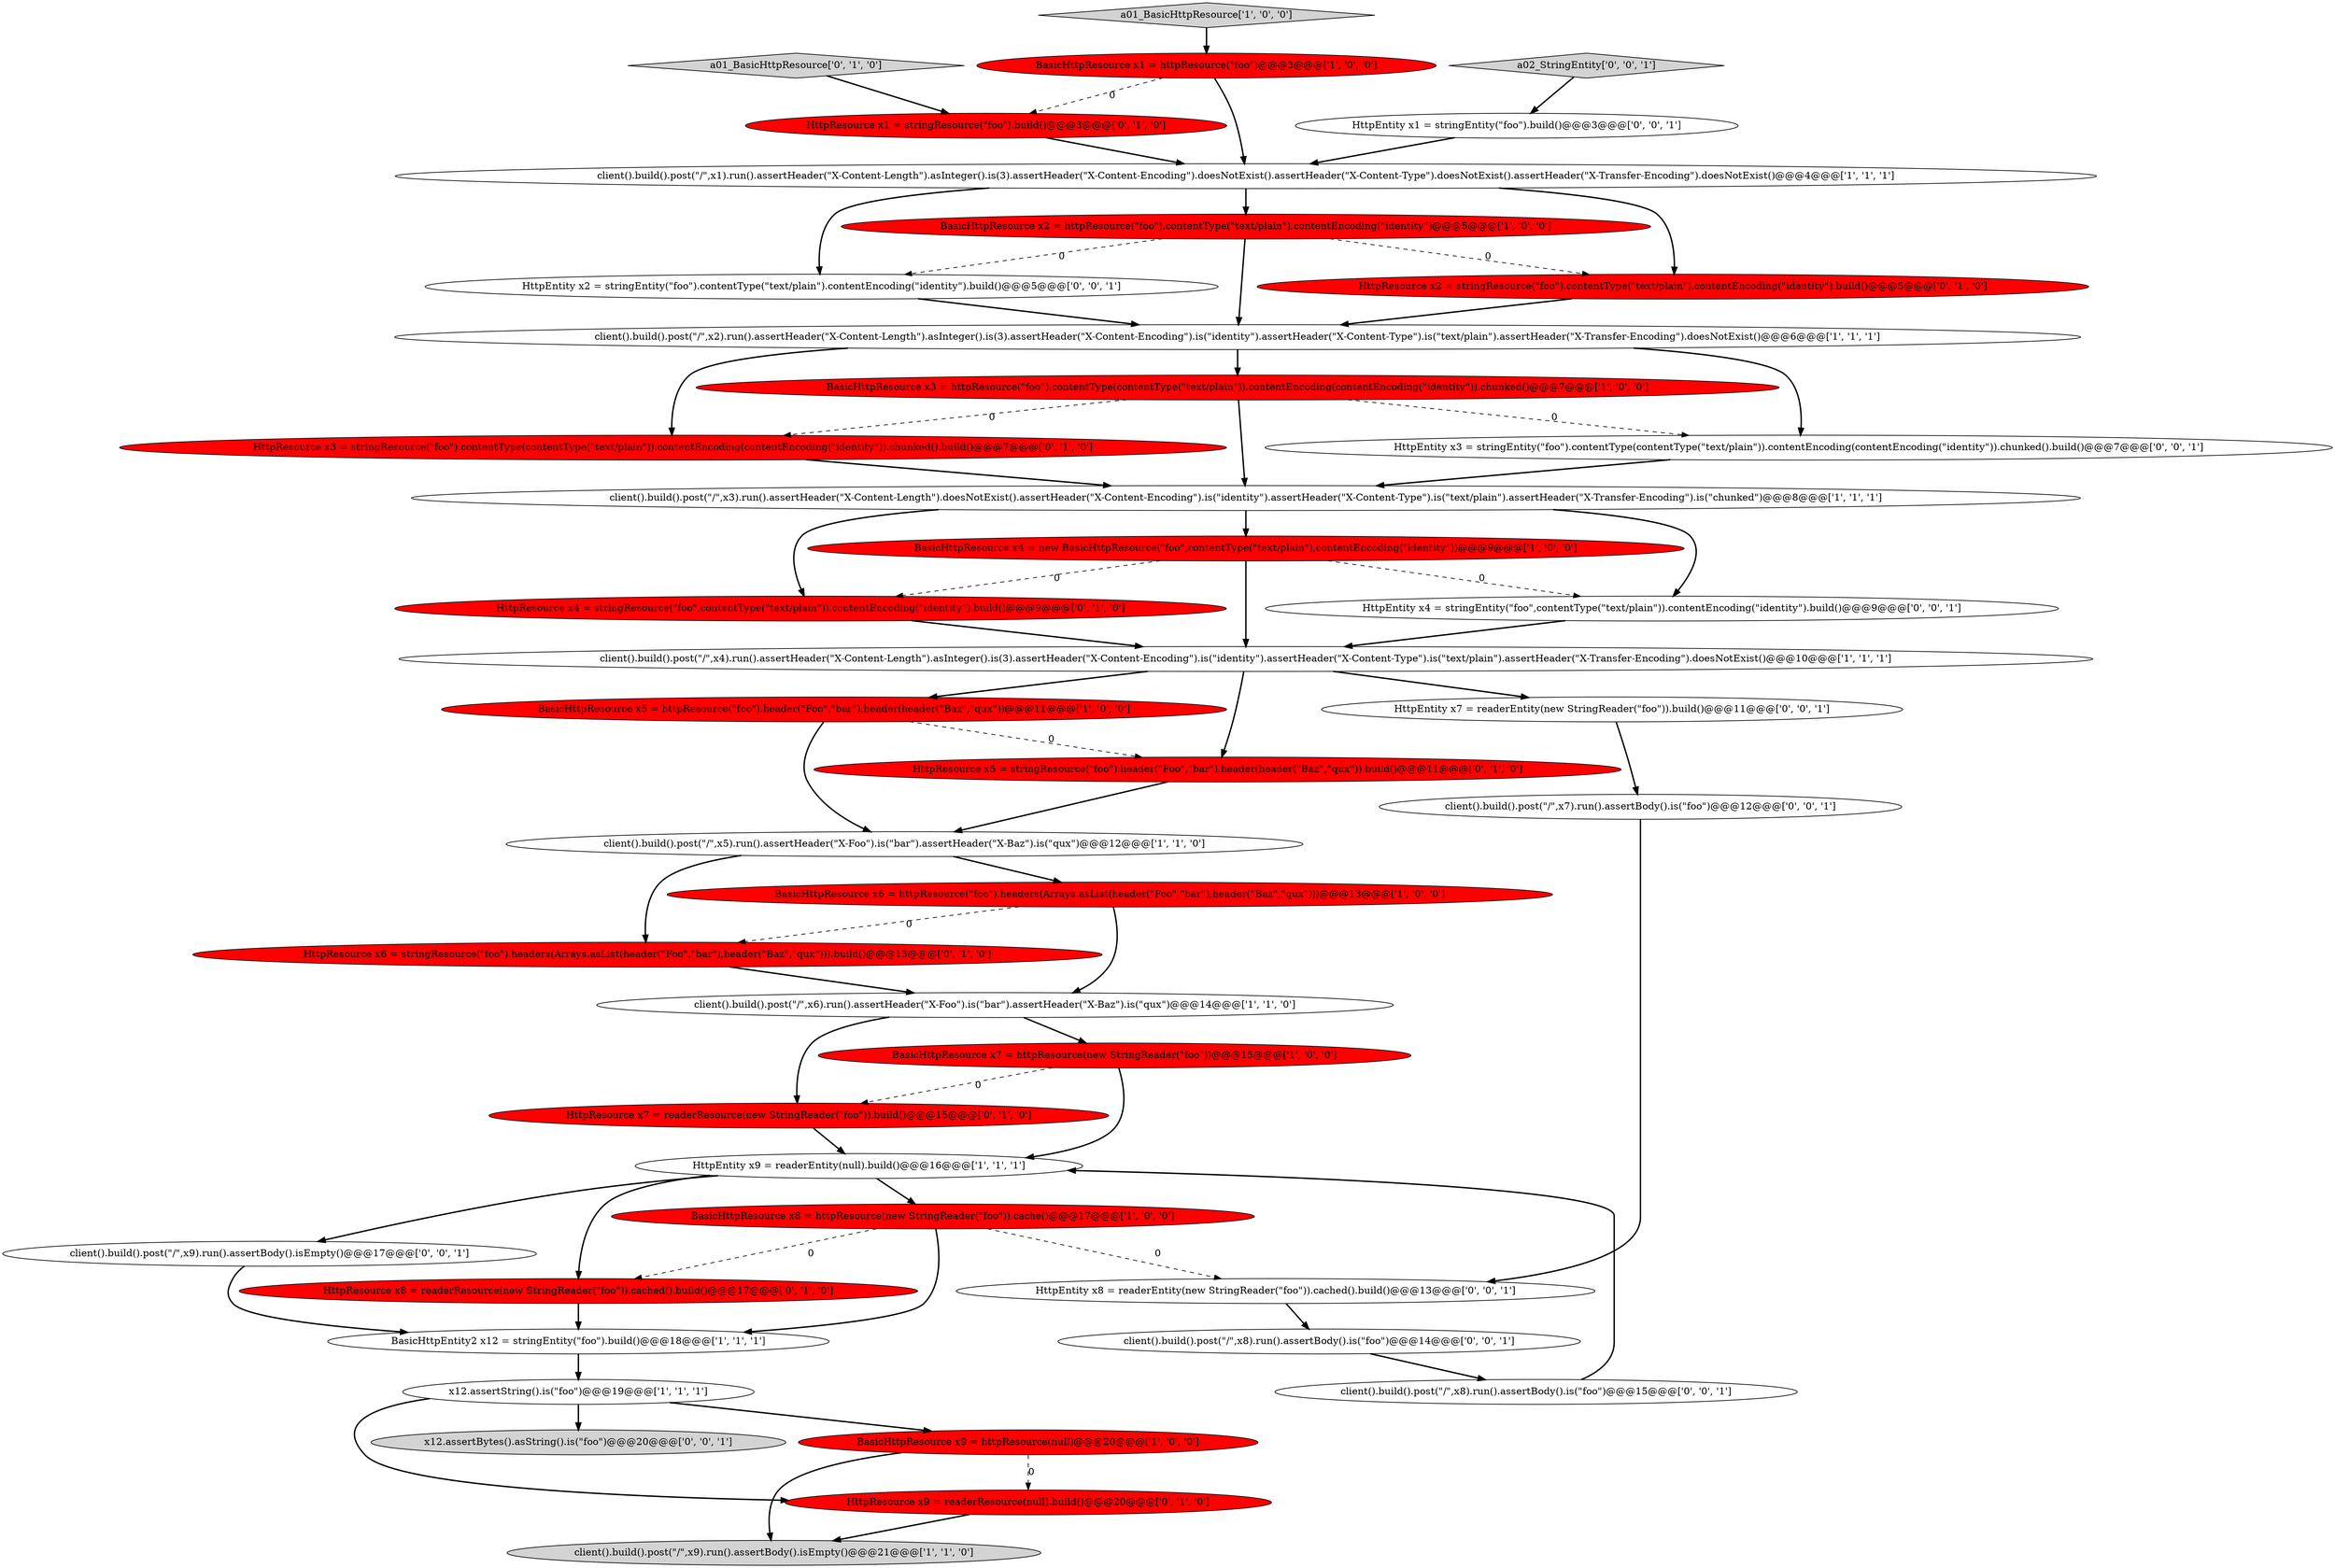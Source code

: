 digraph {
2 [style = filled, label = "x12.assertString().is(\"foo\")@@@19@@@['1', '1', '1']", fillcolor = white, shape = ellipse image = "AAA0AAABBB1BBB"];
27 [style = filled, label = "HttpResource x6 = stringResource(\"foo\").headers(Arrays.asList(header(\"Foo\",\"bar\"),header(\"Baz\",\"qux\"))).build()@@@13@@@['0', '1', '0']", fillcolor = red, shape = ellipse image = "AAA1AAABBB2BBB"];
7 [style = filled, label = "a01_BasicHttpResource['1', '0', '0']", fillcolor = lightgray, shape = diamond image = "AAA0AAABBB1BBB"];
15 [style = filled, label = "BasicHttpResource x5 = httpResource(\"foo\").header(\"Foo\",\"bar\").header(header(\"Baz\",\"qux\"))@@@11@@@['1', '0', '0']", fillcolor = red, shape = ellipse image = "AAA1AAABBB1BBB"];
25 [style = filled, label = "HttpResource x8 = readerResource(new StringReader(\"foo\")).cached().build()@@@17@@@['0', '1', '0']", fillcolor = red, shape = ellipse image = "AAA1AAABBB2BBB"];
13 [style = filled, label = "BasicHttpResource x9 = httpResource(null)@@@20@@@['1', '0', '0']", fillcolor = red, shape = ellipse image = "AAA1AAABBB1BBB"];
23 [style = filled, label = "HttpResource x7 = readerResource(new StringReader(\"foo\")).build()@@@15@@@['0', '1', '0']", fillcolor = red, shape = ellipse image = "AAA1AAABBB2BBB"];
26 [style = filled, label = "HttpResource x4 = stringResource(\"foo\",contentType(\"text/plain\")).contentEncoding(\"identity\").build()@@@9@@@['0', '1', '0']", fillcolor = red, shape = ellipse image = "AAA1AAABBB2BBB"];
5 [style = filled, label = "BasicHttpResource x7 = httpResource(new StringReader(\"foo\"))@@@15@@@['1', '0', '0']", fillcolor = red, shape = ellipse image = "AAA1AAABBB1BBB"];
41 [style = filled, label = "client().build().post(\"/\",x8).run().assertBody().is(\"foo\")@@@14@@@['0', '0', '1']", fillcolor = white, shape = ellipse image = "AAA0AAABBB3BBB"];
16 [style = filled, label = "client().build().post(\"/\",x1).run().assertHeader(\"X-Content-Length\").asInteger().is(3).assertHeader(\"X-Content-Encoding\").doesNotExist().assertHeader(\"X-Content-Type\").doesNotExist().assertHeader(\"X-Transfer-Encoding\").doesNotExist()@@@4@@@['1', '1', '1']", fillcolor = white, shape = ellipse image = "AAA0AAABBB1BBB"];
30 [style = filled, label = "client().build().post(\"/\",x7).run().assertBody().is(\"foo\")@@@12@@@['0', '0', '1']", fillcolor = white, shape = ellipse image = "AAA0AAABBB3BBB"];
32 [style = filled, label = "HttpEntity x7 = readerEntity(new StringReader(\"foo\")).build()@@@11@@@['0', '0', '1']", fillcolor = white, shape = ellipse image = "AAA0AAABBB3BBB"];
18 [style = filled, label = "BasicHttpResource x1 = httpResource(\"foo\")@@@3@@@['1', '0', '0']", fillcolor = red, shape = ellipse image = "AAA1AAABBB1BBB"];
40 [style = filled, label = "HttpEntity x1 = stringEntity(\"foo\").build()@@@3@@@['0', '0', '1']", fillcolor = white, shape = ellipse image = "AAA0AAABBB3BBB"];
4 [style = filled, label = "BasicHttpResource x6 = httpResource(\"foo\").headers(Arrays.asList(header(\"Foo\",\"bar\"),header(\"Baz\",\"qux\")))@@@13@@@['1', '0', '0']", fillcolor = red, shape = ellipse image = "AAA1AAABBB1BBB"];
29 [style = filled, label = "a01_BasicHttpResource['0', '1', '0']", fillcolor = lightgray, shape = diamond image = "AAA0AAABBB2BBB"];
6 [style = filled, label = "BasicHttpResource x2 = httpResource(\"foo\").contentType(\"text/plain\").contentEncoding(\"identity\")@@@5@@@['1', '0', '0']", fillcolor = red, shape = ellipse image = "AAA1AAABBB1BBB"];
10 [style = filled, label = "HttpEntity x9 = readerEntity(null).build()@@@16@@@['1', '1', '1']", fillcolor = white, shape = ellipse image = "AAA0AAABBB1BBB"];
22 [style = filled, label = "HttpResource x1 = stringResource(\"foo\").build()@@@3@@@['0', '1', '0']", fillcolor = red, shape = ellipse image = "AAA1AAABBB2BBB"];
36 [style = filled, label = "x12.assertBytes().asString().is(\"foo\")@@@20@@@['0', '0', '1']", fillcolor = lightgray, shape = ellipse image = "AAA0AAABBB3BBB"];
34 [style = filled, label = "HttpEntity x2 = stringEntity(\"foo\").contentType(\"text/plain\").contentEncoding(\"identity\").build()@@@5@@@['0', '0', '1']", fillcolor = white, shape = ellipse image = "AAA0AAABBB3BBB"];
11 [style = filled, label = "BasicHttpResource x4 = new BasicHttpResource(\"foo\",contentType(\"text/plain\"),contentEncoding(\"identity\"))@@@9@@@['1', '0', '0']", fillcolor = red, shape = ellipse image = "AAA1AAABBB1BBB"];
28 [style = filled, label = "HttpResource x9 = readerResource(null).build()@@@20@@@['0', '1', '0']", fillcolor = red, shape = ellipse image = "AAA1AAABBB2BBB"];
31 [style = filled, label = "HttpEntity x4 = stringEntity(\"foo\",contentType(\"text/plain\")).contentEncoding(\"identity\").build()@@@9@@@['0', '0', '1']", fillcolor = white, shape = ellipse image = "AAA0AAABBB3BBB"];
35 [style = filled, label = "client().build().post(\"/\",x8).run().assertBody().is(\"foo\")@@@15@@@['0', '0', '1']", fillcolor = white, shape = ellipse image = "AAA0AAABBB3BBB"];
1 [style = filled, label = "client().build().post(\"/\",x6).run().assertHeader(\"X-Foo\").is(\"bar\").assertHeader(\"X-Baz\").is(\"qux\")@@@14@@@['1', '1', '0']", fillcolor = white, shape = ellipse image = "AAA0AAABBB1BBB"];
0 [style = filled, label = "BasicHttpResource x3 = httpResource(\"foo\").contentType(contentType(\"text/plain\")).contentEncoding(contentEncoding(\"identity\")).chunked()@@@7@@@['1', '0', '0']", fillcolor = red, shape = ellipse image = "AAA1AAABBB1BBB"];
19 [style = filled, label = "BasicHttpEntity2 x12 = stringEntity(\"foo\").build()@@@18@@@['1', '1', '1']", fillcolor = white, shape = ellipse image = "AAA0AAABBB1BBB"];
20 [style = filled, label = "HttpResource x5 = stringResource(\"foo\").header(\"Foo\",\"bar\").header(header(\"Baz\",\"qux\")).build()@@@11@@@['0', '1', '0']", fillcolor = red, shape = ellipse image = "AAA1AAABBB2BBB"];
9 [style = filled, label = "client().build().post(\"/\",x5).run().assertHeader(\"X-Foo\").is(\"bar\").assertHeader(\"X-Baz\").is(\"qux\")@@@12@@@['1', '1', '0']", fillcolor = white, shape = ellipse image = "AAA0AAABBB1BBB"];
38 [style = filled, label = "HttpEntity x3 = stringEntity(\"foo\").contentType(contentType(\"text/plain\")).contentEncoding(contentEncoding(\"identity\")).chunked().build()@@@7@@@['0', '0', '1']", fillcolor = white, shape = ellipse image = "AAA0AAABBB3BBB"];
12 [style = filled, label = "BasicHttpResource x8 = httpResource(new StringReader(\"foo\")).cache()@@@17@@@['1', '0', '0']", fillcolor = red, shape = ellipse image = "AAA1AAABBB1BBB"];
21 [style = filled, label = "HttpResource x3 = stringResource(\"foo\").contentType(contentType(\"text/plain\")).contentEncoding(contentEncoding(\"identity\")).chunked().build()@@@7@@@['0', '1', '0']", fillcolor = red, shape = ellipse image = "AAA1AAABBB2BBB"];
3 [style = filled, label = "client().build().post(\"/\",x4).run().assertHeader(\"X-Content-Length\").asInteger().is(3).assertHeader(\"X-Content-Encoding\").is(\"identity\").assertHeader(\"X-Content-Type\").is(\"text/plain\").assertHeader(\"X-Transfer-Encoding\").doesNotExist()@@@10@@@['1', '1', '1']", fillcolor = white, shape = ellipse image = "AAA0AAABBB1BBB"];
14 [style = filled, label = "client().build().post(\"/\",x2).run().assertHeader(\"X-Content-Length\").asInteger().is(3).assertHeader(\"X-Content-Encoding\").is(\"identity\").assertHeader(\"X-Content-Type\").is(\"text/plain\").assertHeader(\"X-Transfer-Encoding\").doesNotExist()@@@6@@@['1', '1', '1']", fillcolor = white, shape = ellipse image = "AAA0AAABBB1BBB"];
17 [style = filled, label = "client().build().post(\"/\",x9).run().assertBody().isEmpty()@@@21@@@['1', '1', '0']", fillcolor = lightgray, shape = ellipse image = "AAA0AAABBB1BBB"];
37 [style = filled, label = "a02_StringEntity['0', '0', '1']", fillcolor = lightgray, shape = diamond image = "AAA0AAABBB3BBB"];
33 [style = filled, label = "HttpEntity x8 = readerEntity(new StringReader(\"foo\")).cached().build()@@@13@@@['0', '0', '1']", fillcolor = white, shape = ellipse image = "AAA0AAABBB3BBB"];
24 [style = filled, label = "HttpResource x2 = stringResource(\"foo\").contentType(\"text/plain\").contentEncoding(\"identity\").build()@@@5@@@['0', '1', '0']", fillcolor = red, shape = ellipse image = "AAA1AAABBB2BBB"];
8 [style = filled, label = "client().build().post(\"/\",x3).run().assertHeader(\"X-Content-Length\").doesNotExist().assertHeader(\"X-Content-Encoding\").is(\"identity\").assertHeader(\"X-Content-Type\").is(\"text/plain\").assertHeader(\"X-Transfer-Encoding\").is(\"chunked\")@@@8@@@['1', '1', '1']", fillcolor = white, shape = ellipse image = "AAA0AAABBB1BBB"];
39 [style = filled, label = "client().build().post(\"/\",x9).run().assertBody().isEmpty()@@@17@@@['0', '0', '1']", fillcolor = white, shape = ellipse image = "AAA0AAABBB3BBB"];
1->5 [style = bold, label=""];
5->10 [style = bold, label=""];
39->19 [style = bold, label=""];
15->20 [style = dashed, label="0"];
27->1 [style = bold, label=""];
12->33 [style = dashed, label="0"];
30->33 [style = bold, label=""];
8->31 [style = bold, label=""];
20->9 [style = bold, label=""];
18->22 [style = dashed, label="0"];
22->16 [style = bold, label=""];
5->23 [style = dashed, label="0"];
26->3 [style = bold, label=""];
16->24 [style = bold, label=""];
16->6 [style = bold, label=""];
9->4 [style = bold, label=""];
11->26 [style = dashed, label="0"];
21->8 [style = bold, label=""];
16->34 [style = bold, label=""];
4->27 [style = dashed, label="0"];
33->41 [style = bold, label=""];
14->38 [style = bold, label=""];
3->15 [style = bold, label=""];
19->2 [style = bold, label=""];
6->34 [style = dashed, label="0"];
32->30 [style = bold, label=""];
0->38 [style = dashed, label="0"];
41->35 [style = bold, label=""];
1->23 [style = bold, label=""];
24->14 [style = bold, label=""];
2->13 [style = bold, label=""];
9->27 [style = bold, label=""];
6->14 [style = bold, label=""];
13->28 [style = dashed, label="0"];
13->17 [style = bold, label=""];
3->20 [style = bold, label=""];
12->25 [style = dashed, label="0"];
40->16 [style = bold, label=""];
14->0 [style = bold, label=""];
10->39 [style = bold, label=""];
11->3 [style = bold, label=""];
10->25 [style = bold, label=""];
15->9 [style = bold, label=""];
10->12 [style = bold, label=""];
6->24 [style = dashed, label="0"];
0->21 [style = dashed, label="0"];
11->31 [style = dashed, label="0"];
2->36 [style = bold, label=""];
0->8 [style = bold, label=""];
25->19 [style = bold, label=""];
23->10 [style = bold, label=""];
7->18 [style = bold, label=""];
28->17 [style = bold, label=""];
4->1 [style = bold, label=""];
34->14 [style = bold, label=""];
38->8 [style = bold, label=""];
35->10 [style = bold, label=""];
29->22 [style = bold, label=""];
31->3 [style = bold, label=""];
12->19 [style = bold, label=""];
3->32 [style = bold, label=""];
8->11 [style = bold, label=""];
2->28 [style = bold, label=""];
14->21 [style = bold, label=""];
37->40 [style = bold, label=""];
8->26 [style = bold, label=""];
18->16 [style = bold, label=""];
}

